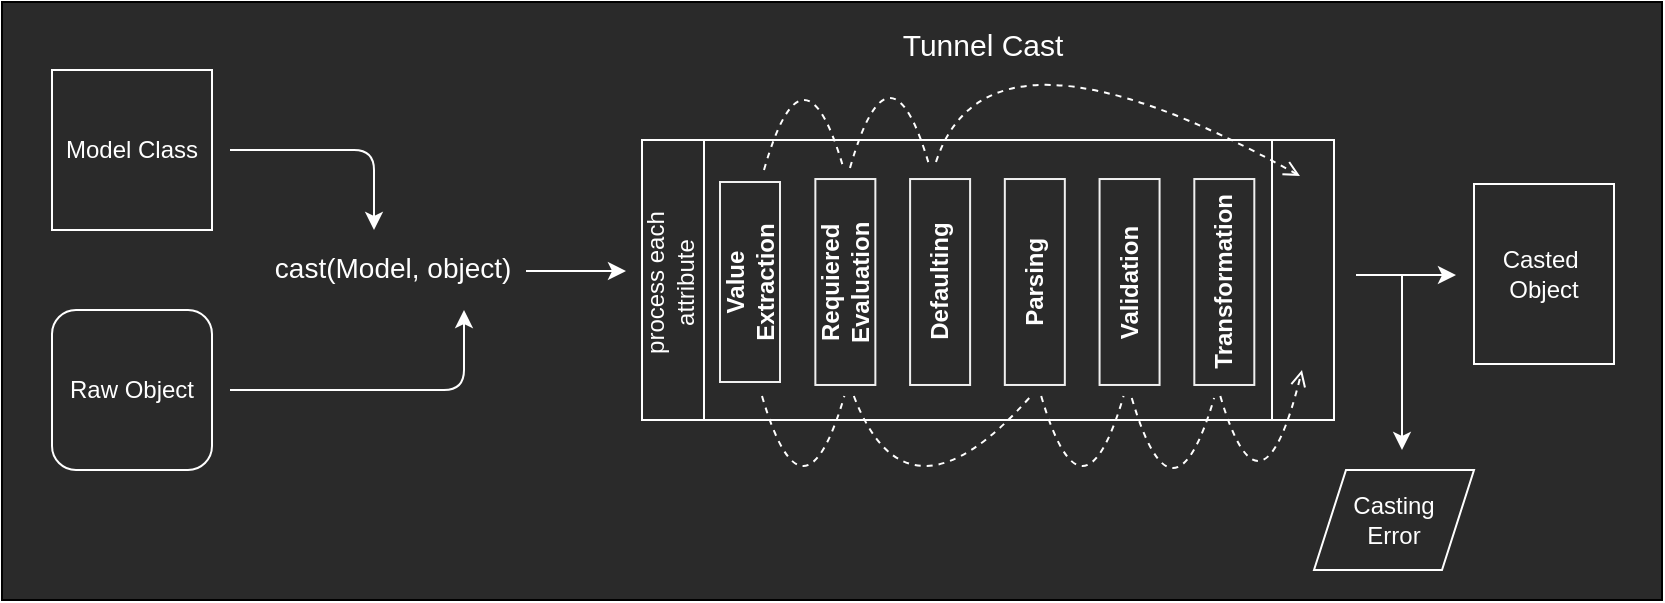 <mxfile version="13.1.3">
    <diagram id="6hGFLwfOUW9BJ-s0fimq" name="Page-1">
        <mxGraphModel dx="898" dy="555" grid="1" gridSize="10" guides="1" tooltips="1" connect="1" arrows="1" fold="1" page="1" pageScale="1" pageWidth="827" pageHeight="1169" math="0" shadow="0">
            <root>
                <mxCell id="0"/>
                <mxCell id="1" parent="0"/>
                <mxCell id="37" value="" style="rounded=0;whiteSpace=wrap;html=1;fillColor=#2A2A2A;" parent="1" vertex="1">
                    <mxGeometry y="20" width="830" height="299" as="geometry"/>
                </mxCell>
                <mxCell id="18" value="&lt;span style=&quot;font-style: normal&quot;&gt;&lt;font color=&quot;#ffffff&quot;&gt;Tunnel Cast&lt;/font&gt;&lt;/span&gt;" style="text;html=1;align=center;verticalAlign=middle;resizable=0;points=[];autosize=1;strokeWidth=1;fontSize=15;fontStyle=2" parent="1" vertex="1">
                    <mxGeometry x="440" y="31" width="100" height="20" as="geometry"/>
                </mxCell>
                <mxCell id="38" value="" style="group" parent="1" vertex="1" connectable="0">
                    <mxGeometry x="31" y="54" width="770" height="250" as="geometry"/>
                </mxCell>
                <mxCell id="5" value="&lt;font color=&quot;#ffffff&quot;&gt;Raw Object&lt;/font&gt;" style="rounded=1;whiteSpace=wrap;html=1;fillColor=#2A2A2A;strokeColor=#FFFFFF;" parent="38" vertex="1">
                    <mxGeometry x="-6" y="120" width="80" height="80" as="geometry"/>
                </mxCell>
                <mxCell id="10" value="" style="endArrow=classic;html=1;verticalAlign=middle;strokeColor=#FFFFFF;" parent="38" edge="1">
                    <mxGeometry width="50" height="50" relative="1" as="geometry">
                        <mxPoint x="83" y="40" as="sourcePoint"/>
                        <mxPoint x="155" y="80" as="targetPoint"/>
                        <Array as="points">
                            <mxPoint x="155" y="40"/>
                        </Array>
                    </mxGeometry>
                </mxCell>
                <mxCell id="20" value="&lt;font color=&quot;#ffffff&quot;&gt;Model Class&lt;/font&gt;" style="whiteSpace=wrap;html=1;aspect=fixed;fillColor=#2A2A2A;strokeColor=#FFFFFF;" parent="38" vertex="1">
                    <mxGeometry x="-6" width="80" height="80" as="geometry"/>
                </mxCell>
                <mxCell id="21" value="" style="endArrow=classic;html=1;strokeColor=#FFFFFF;" parent="38" edge="1">
                    <mxGeometry width="50" height="50" relative="1" as="geometry">
                        <mxPoint x="83" y="160" as="sourcePoint"/>
                        <mxPoint x="200" y="120" as="targetPoint"/>
                        <Array as="points">
                            <mxPoint x="200" y="160"/>
                        </Array>
                    </mxGeometry>
                </mxCell>
                <mxCell id="23" value="&lt;font style=&quot;font-size: 14px&quot; color=&quot;#ffffff&quot;&gt;cast(&lt;/font&gt;&lt;span style=&quot;color: rgb(255 , 255 , 255) ; font-size: 14px&quot;&gt;Model,&amp;nbsp;&lt;/span&gt;&lt;font style=&quot;font-size: 14px&quot; color=&quot;#ffffff&quot;&gt;object)&amp;nbsp;&lt;/font&gt;" style="text;html=1;align=center;verticalAlign=middle;resizable=0;points=[];autosize=1;" parent="38" vertex="1">
                    <mxGeometry x="96" y="89" width="140" height="20" as="geometry"/>
                </mxCell>
                <mxCell id="25" value="" style="endArrow=classic;html=1;strokeColor=#FFFFFF;" parent="38" edge="1">
                    <mxGeometry width="50" height="50" relative="1" as="geometry">
                        <mxPoint x="231" y="100.5" as="sourcePoint"/>
                        <mxPoint x="281" y="100.5" as="targetPoint"/>
                    </mxGeometry>
                </mxCell>
                <mxCell id="29" value="" style="endArrow=classic;html=1;fontColor=#FFFFFF;fontSize=12;strokeColor=#FFFFFF;" parent="38" edge="1">
                    <mxGeometry width="50" height="50" relative="1" as="geometry">
                        <mxPoint x="646" y="102.5" as="sourcePoint"/>
                        <mxPoint x="696" y="102.5" as="targetPoint"/>
                    </mxGeometry>
                </mxCell>
                <mxCell id="31" value="&lt;font color=&quot;#ffffff&quot;&gt;&lt;span&gt;Casted&amp;nbsp;&lt;/span&gt;&lt;br&gt;&lt;span&gt;Object&lt;/span&gt;&lt;/font&gt;" style="rounded=0;whiteSpace=wrap;html=1;fillColor=#2A2A2A;strokeColor=#FFFFFF;" parent="38" vertex="1">
                    <mxGeometry x="705" y="57" width="70" height="90" as="geometry"/>
                </mxCell>
                <mxCell id="34" value="" style="endArrow=classic;html=1;fontSize=12;fontColor=#FFFFFF;strokeColor=#FFFFFF;" parent="38" edge="1">
                    <mxGeometry width="50" height="50" relative="1" as="geometry">
                        <mxPoint x="669" y="103" as="sourcePoint"/>
                        <mxPoint x="669" y="190" as="targetPoint"/>
                    </mxGeometry>
                </mxCell>
                <mxCell id="36" value="&lt;font color=&quot;#ffffff&quot;&gt;Casting &lt;br&gt;Error&lt;/font&gt;" style="shape=parallelogram;perimeter=parallelogramPerimeter;whiteSpace=wrap;html=1;strokeWidth=1;fontSize=12;fillColor=#2A2A2A;strokeColor=#FFFFFF;" parent="38" vertex="1">
                    <mxGeometry x="625" y="200" width="80" height="50" as="geometry"/>
                </mxCell>
                <mxCell id="54" value="" style="group" vertex="1" connectable="0" parent="1">
                    <mxGeometry x="320" y="89" width="346" height="140" as="geometry"/>
                </mxCell>
                <mxCell id="30" value="" style="shape=process;whiteSpace=wrap;html=1;backgroundOutline=1;strokeColor=#FFFFFF;fillColor=#2A2A2A;size=0.089;" parent="54" vertex="1">
                    <mxGeometry width="346.0" height="140" as="geometry"/>
                </mxCell>
                <mxCell id="33" value="&lt;font color=&quot;#ffffff&quot;&gt;process each&amp;nbsp;&lt;br style=&quot;font-size: 12px&quot;&gt;attribute&amp;nbsp;&lt;/font&gt;" style="text;html=1;align=center;verticalAlign=middle;resizable=0;points=[];autosize=1;fontSize=12;rotation=270;" parent="54" vertex="1">
                    <mxGeometry x="-30.893" y="55" width="90" height="30" as="geometry"/>
                </mxCell>
                <mxCell id="11" value="&lt;b&gt;Parsing&lt;/b&gt;" style="rounded=0;whiteSpace=wrap;html=1;strokeColor=#F0F0F0;rotation=-90;fillColor=#2A2A2A;fontColor=#FFFFFF;" parent="54" vertex="1">
                    <mxGeometry x="144.929" y="56" width="102.976" height="30" as="geometry"/>
                </mxCell>
                <mxCell id="12" value="&lt;b&gt;Validation&lt;/b&gt;" style="rounded=0;whiteSpace=wrap;html=1;strokeColor=#F0F0F0;rotation=-90;fillColor=#2A2A2A;fontColor=#FFFFFF;" parent="54" vertex="1">
                    <mxGeometry x="192.298" y="56" width="102.976" height="30" as="geometry"/>
                </mxCell>
                <mxCell id="14" value="&lt;b&gt;Transformation&lt;/b&gt;" style="rounded=0;whiteSpace=wrap;html=1;strokeColor=#F0F0F0;rotation=-90;fillColor=#2A2A2A;fontColor=#FFFFFF;" parent="54" vertex="1">
                    <mxGeometry x="239.667" y="56" width="102.976" height="30" as="geometry"/>
                </mxCell>
                <mxCell id="16" value="&lt;b&gt;Requiered Evaluation&lt;/b&gt;" style="rounded=0;whiteSpace=wrap;html=1;strokeColor=#F0F0F0;rotation=-90;fillColor=#2A2A2A;fontColor=#FFFFFF;" parent="54" vertex="1">
                    <mxGeometry x="50.19" y="56" width="102.976" height="30" as="geometry"/>
                </mxCell>
                <mxCell id="17" value="&lt;b&gt;Defaulting&lt;/b&gt;" style="rounded=0;whiteSpace=wrap;html=1;strokeColor=#F0F0F0;rotation=-90;fillColor=#2A2A2A;fontColor=#FFFFFF;" parent="54" vertex="1">
                    <mxGeometry x="97.56" y="56" width="102.976" height="30" as="geometry"/>
                </mxCell>
                <mxCell id="48" value="" style="endArrow=open;dashed=1;html=1;curved=1;endFill=0;strokeColor=#FFFFFF;" edge="1" parent="54">
                    <mxGeometry width="50" height="50" relative="1" as="geometry">
                        <mxPoint x="289.155" y="128" as="sourcePoint"/>
                        <mxPoint x="330" y="115" as="targetPoint"/>
                        <Array as="points">
                            <mxPoint x="309.75" y="198"/>
                        </Array>
                    </mxGeometry>
                </mxCell>
                <mxCell id="42" value="" style="endArrow=none;dashed=1;html=1;curved=1;strokeColor=#FFFFFF;" edge="1" parent="54">
                    <mxGeometry width="50" height="50" relative="1" as="geometry">
                        <mxPoint x="244.875" y="129" as="sourcePoint"/>
                        <mxPoint x="286.065" y="129" as="targetPoint"/>
                        <Array as="points">
                            <mxPoint x="265.47" y="199"/>
                        </Array>
                    </mxGeometry>
                </mxCell>
                <mxCell id="44" value="" style="endArrow=none;dashed=1;html=1;curved=1;strokeColor=#FFFFFF;" edge="1" parent="54">
                    <mxGeometry width="50" height="50" relative="1" as="geometry">
                        <mxPoint x="199.595" y="128" as="sourcePoint"/>
                        <mxPoint x="240.786" y="128" as="targetPoint"/>
                        <Array as="points">
                            <mxPoint x="220.19" y="198"/>
                        </Array>
                    </mxGeometry>
                </mxCell>
                <mxCell id="45" value="" style="endArrow=none;dashed=1;html=1;curved=1;strokeColor=#FFFFFF;" edge="1" parent="54">
                    <mxGeometry width="50" height="50" relative="1" as="geometry">
                        <mxPoint x="105.917" y="128" as="sourcePoint"/>
                        <mxPoint x="194.476" y="128" as="targetPoint"/>
                        <Array as="points">
                            <mxPoint x="132.69" y="198"/>
                        </Array>
                    </mxGeometry>
                </mxCell>
                <mxCell id="49" value="&lt;b&gt;Value &lt;br&gt;Extraction&lt;/b&gt;" style="rounded=0;whiteSpace=wrap;html=1;strokeColor=#F0F0F0;rotation=-90;fillColor=#2A2A2A;fontColor=#FFFFFF;" vertex="1" parent="54">
                    <mxGeometry x="4" y="56" width="100" height="30" as="geometry"/>
                </mxCell>
                <mxCell id="46" value="" style="endArrow=none;dashed=1;html=1;curved=1;strokeColor=#FFFFFF;" edge="1" parent="1">
                    <mxGeometry width="50" height="50" relative="1" as="geometry">
                        <mxPoint x="424" y="103" as="sourcePoint"/>
                        <mxPoint x="464" y="103" as="targetPoint"/>
                        <Array as="points">
                            <mxPoint x="444" y="33"/>
                        </Array>
                    </mxGeometry>
                </mxCell>
                <mxCell id="47" value="" style="endArrow=open;dashed=1;html=1;curved=1;entryX=0.948;entryY=0.107;entryDx=0;entryDy=0;entryPerimeter=0;endFill=0;strokeColor=#FFFFFF;" edge="1" parent="1">
                    <mxGeometry width="50" height="50" relative="1" as="geometry">
                        <mxPoint x="467" y="100" as="sourcePoint"/>
                        <mxPoint x="648.984" y="106.98" as="targetPoint"/>
                        <Array as="points">
                            <mxPoint x="493" y="20"/>
                        </Array>
                    </mxGeometry>
                </mxCell>
                <mxCell id="55" value="" style="endArrow=none;dashed=1;html=1;curved=1;strokeColor=#FFFFFF;" edge="1" parent="1">
                    <mxGeometry width="50" height="50" relative="1" as="geometry">
                        <mxPoint x="379.995" y="217" as="sourcePoint"/>
                        <mxPoint x="421.186" y="217" as="targetPoint"/>
                        <Array as="points">
                            <mxPoint x="400.59" y="287"/>
                        </Array>
                    </mxGeometry>
                </mxCell>
                <mxCell id="56" value="" style="endArrow=none;dashed=1;html=1;curved=1;strokeColor=#FFFFFF;" edge="1" parent="1">
                    <mxGeometry width="50" height="50" relative="1" as="geometry">
                        <mxPoint x="381" y="104" as="sourcePoint"/>
                        <mxPoint x="421" y="104" as="targetPoint"/>
                        <Array as="points">
                            <mxPoint x="401" y="34"/>
                        </Array>
                    </mxGeometry>
                </mxCell>
            </root>
        </mxGraphModel>
    </diagram>
</mxfile>
